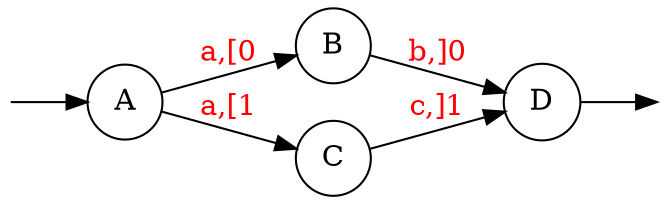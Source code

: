 digraph {
    rankdir = "LR"
    node [shape=circle]
    Q1 [style=invisible, height=0, width=0, fixedsize=true];
    Q0 [style=invisible, height=0, width=0, fixedsize=true]
    Q0 -> A
    A -> B [label="a,[0", fontcolor=red];
    A -> C [label="a,[1", fontcolor=red];
    B -> D [label="b,]0", fontcolor=red];
    C -> D [label="c,]1", fontcolor=red];
    D -> Q1;
}